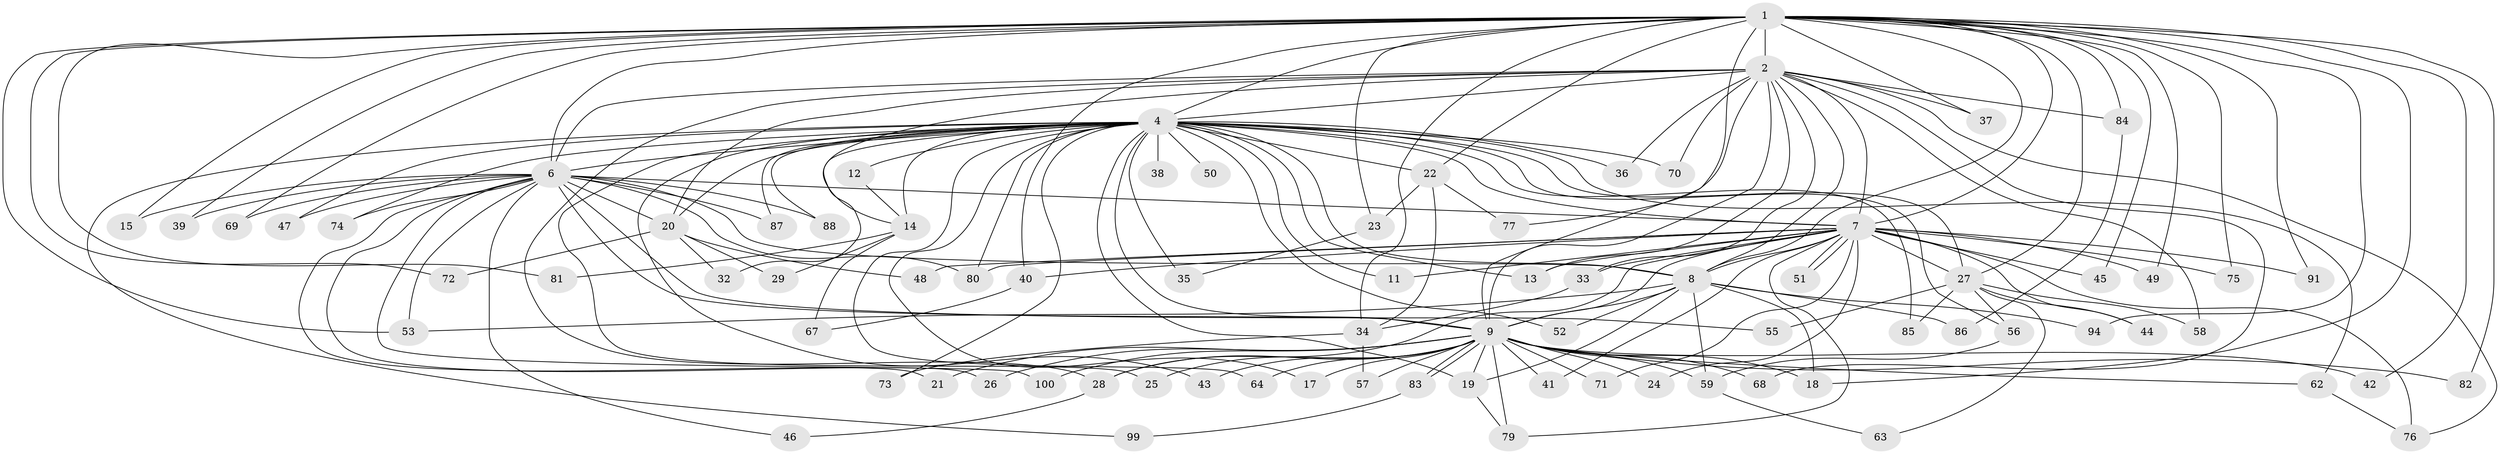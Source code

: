 // original degree distribution, {20: 0.01, 23: 0.01, 19: 0.01, 17: 0.01, 35: 0.01, 25: 0.01, 24: 0.01, 16: 0.01, 31: 0.01, 15: 0.01, 2: 0.65, 3: 0.17, 6: 0.02, 4: 0.03, 7: 0.01, 8: 0.01, 5: 0.01}
// Generated by graph-tools (version 1.1) at 2025/11/02/21/25 10:11:08]
// undirected, 80 vertices, 177 edges
graph export_dot {
graph [start="1"]
  node [color=gray90,style=filled];
  1 [super="+3"];
  2 [super="+98"];
  4 [super="+5"];
  6 [super="+30"];
  7 [super="+10"];
  8 [super="+78"];
  9 [super="+16"];
  11;
  12;
  13 [super="+89"];
  14 [super="+61"];
  15;
  17;
  18 [super="+60"];
  19 [super="+54"];
  20 [super="+66"];
  21;
  22 [super="+97"];
  23;
  24;
  25;
  26;
  27 [super="+31"];
  28 [super="+93"];
  29;
  32;
  33;
  34 [super="+92"];
  35;
  36;
  37;
  38;
  39;
  40;
  41;
  42;
  43;
  44;
  45;
  46;
  47;
  48;
  49;
  50;
  51;
  52;
  53 [super="+95"];
  55;
  56;
  57;
  58;
  59 [super="+65"];
  62;
  63;
  64;
  67;
  68;
  69;
  70;
  71;
  72;
  73;
  74;
  75;
  76;
  77;
  79 [super="+96"];
  80 [super="+90"];
  81;
  82;
  83;
  84;
  85;
  86;
  87;
  88;
  91;
  94;
  99;
  100;
  1 -- 2 [weight=2];
  1 -- 4 [weight=4];
  1 -- 6 [weight=2];
  1 -- 7 [weight=4];
  1 -- 8 [weight=2];
  1 -- 9 [weight=2];
  1 -- 23;
  1 -- 27;
  1 -- 34;
  1 -- 39;
  1 -- 40;
  1 -- 69;
  1 -- 72;
  1 -- 75;
  1 -- 81;
  1 -- 82;
  1 -- 15;
  1 -- 84;
  1 -- 22;
  1 -- 91;
  1 -- 94;
  1 -- 37;
  1 -- 42;
  1 -- 45;
  1 -- 49;
  1 -- 53;
  1 -- 18;
  2 -- 4 [weight=2];
  2 -- 6;
  2 -- 7 [weight=2];
  2 -- 8 [weight=2];
  2 -- 9;
  2 -- 13;
  2 -- 14;
  2 -- 20;
  2 -- 33;
  2 -- 36;
  2 -- 37;
  2 -- 58;
  2 -- 68;
  2 -- 70;
  2 -- 77;
  2 -- 84;
  2 -- 76;
  2 -- 28;
  4 -- 6 [weight=3];
  4 -- 7 [weight=4];
  4 -- 8 [weight=2];
  4 -- 9 [weight=2];
  4 -- 11;
  4 -- 12 [weight=2];
  4 -- 38 [weight=2];
  4 -- 47;
  4 -- 64;
  4 -- 80;
  4 -- 88;
  4 -- 99;
  4 -- 17;
  4 -- 19;
  4 -- 20;
  4 -- 22 [weight=2];
  4 -- 25;
  4 -- 27;
  4 -- 32;
  4 -- 35;
  4 -- 36;
  4 -- 43;
  4 -- 50;
  4 -- 52;
  4 -- 56;
  4 -- 62;
  4 -- 70;
  4 -- 73;
  4 -- 74;
  4 -- 85;
  4 -- 87;
  4 -- 13;
  4 -- 14;
  6 -- 7 [weight=2];
  6 -- 8;
  6 -- 9;
  6 -- 15;
  6 -- 21;
  6 -- 26;
  6 -- 39;
  6 -- 46;
  6 -- 47;
  6 -- 53;
  6 -- 55;
  6 -- 69;
  6 -- 74;
  6 -- 80;
  6 -- 87;
  6 -- 88;
  6 -- 100;
  6 -- 20;
  7 -- 8 [weight=2];
  7 -- 9 [weight=3];
  7 -- 11;
  7 -- 13;
  7 -- 24;
  7 -- 28;
  7 -- 33;
  7 -- 40;
  7 -- 41;
  7 -- 48;
  7 -- 49;
  7 -- 51;
  7 -- 51;
  7 -- 71;
  7 -- 75;
  7 -- 76;
  7 -- 44;
  7 -- 45;
  7 -- 91;
  7 -- 27;
  7 -- 79;
  7 -- 80;
  8 -- 9;
  8 -- 18;
  8 -- 52;
  8 -- 86;
  8 -- 94;
  8 -- 59;
  8 -- 53;
  8 -- 19;
  9 -- 17;
  9 -- 18;
  9 -- 19;
  9 -- 21;
  9 -- 24;
  9 -- 26;
  9 -- 28;
  9 -- 41;
  9 -- 42;
  9 -- 43;
  9 -- 57;
  9 -- 59;
  9 -- 62;
  9 -- 64;
  9 -- 68;
  9 -- 71;
  9 -- 79;
  9 -- 82;
  9 -- 83;
  9 -- 83;
  9 -- 100;
  9 -- 25;
  12 -- 14;
  14 -- 29;
  14 -- 67;
  14 -- 81;
  19 -- 79;
  20 -- 29;
  20 -- 32;
  20 -- 48;
  20 -- 72;
  22 -- 23;
  22 -- 77;
  22 -- 34;
  23 -- 35;
  27 -- 55;
  27 -- 56;
  27 -- 58;
  27 -- 63;
  27 -- 85;
  27 -- 44;
  28 -- 46;
  33 -- 34;
  34 -- 57;
  34 -- 73;
  40 -- 67;
  56 -- 59;
  59 -- 63;
  62 -- 76;
  83 -- 99;
  84 -- 86;
}
